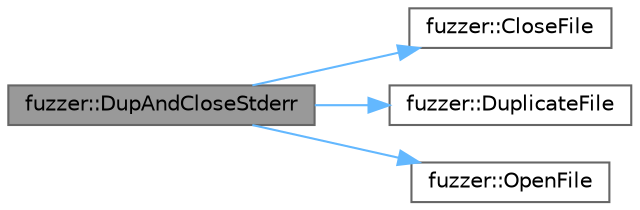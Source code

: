 digraph "fuzzer::DupAndCloseStderr"
{
 // LATEX_PDF_SIZE
  bgcolor="transparent";
  edge [fontname=Helvetica,fontsize=10,labelfontname=Helvetica,labelfontsize=10];
  node [fontname=Helvetica,fontsize=10,shape=box,height=0.2,width=0.4];
  rankdir="LR";
  Node1 [id="Node000001",label="fuzzer::DupAndCloseStderr",height=0.2,width=0.4,color="gray40", fillcolor="grey60", style="filled", fontcolor="black",tooltip=" "];
  Node1 -> Node2 [id="edge1_Node000001_Node000002",color="steelblue1",style="solid",tooltip=" "];
  Node2 [id="Node000002",label="fuzzer::CloseFile",height=0.2,width=0.4,color="grey40", fillcolor="white", style="filled",URL="$namespacefuzzer.html#a23c38948800b7ce49b93c9f6ce4edc30",tooltip=" "];
  Node1 -> Node3 [id="edge2_Node000001_Node000003",color="steelblue1",style="solid",tooltip=" "];
  Node3 [id="Node000003",label="fuzzer::DuplicateFile",height=0.2,width=0.4,color="grey40", fillcolor="white", style="filled",URL="$namespacefuzzer.html#a2c2a29a16f7af0839d45f7e85499f456",tooltip=" "];
  Node1 -> Node4 [id="edge3_Node000001_Node000004",color="steelblue1",style="solid",tooltip=" "];
  Node4 [id="Node000004",label="fuzzer::OpenFile",height=0.2,width=0.4,color="grey40", fillcolor="white", style="filled",URL="$namespacefuzzer.html#a2c26f1902f731439911aad4989b50623",tooltip=" "];
}
